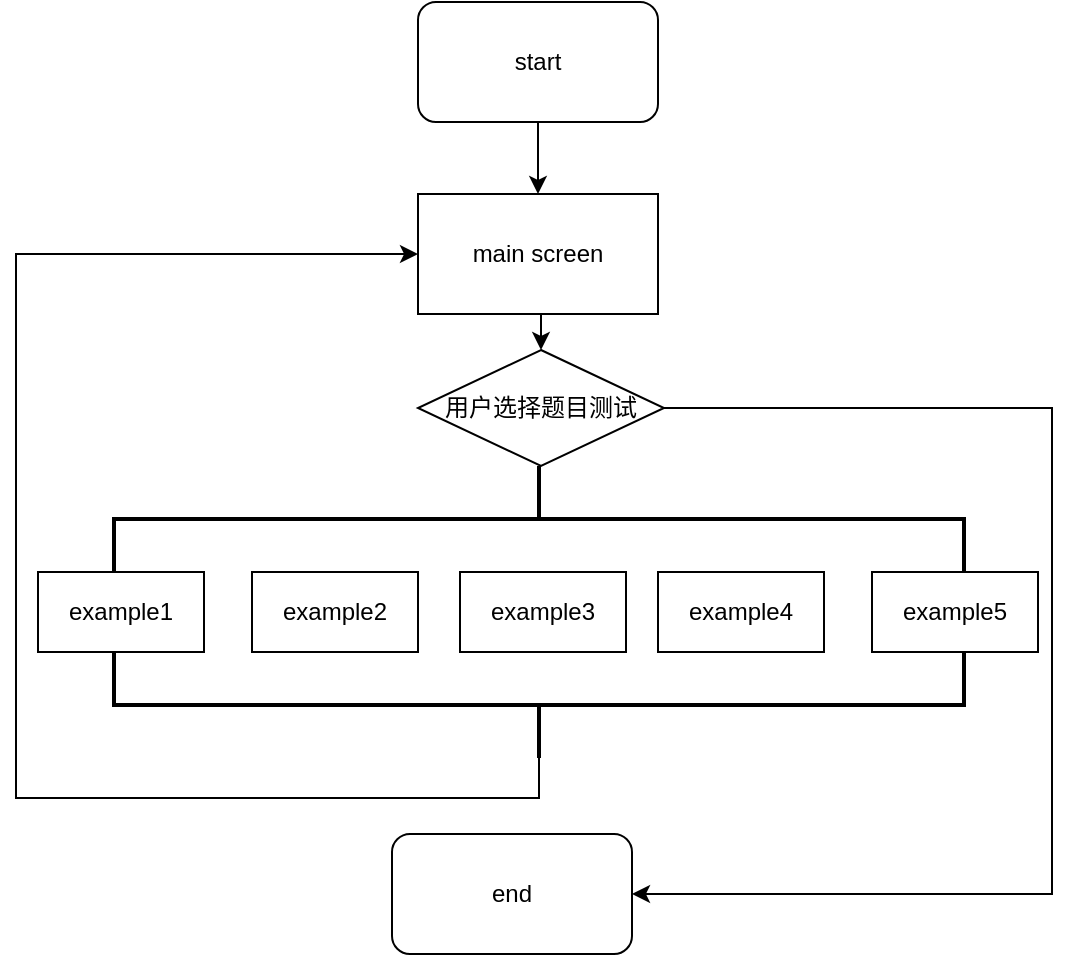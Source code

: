 <mxfile version="16.0.3" type="github">
  <diagram name="Page-1" id="74e2e168-ea6b-b213-b513-2b3c1d86103e">
    <mxGraphModel dx="1411" dy="686" grid="0" gridSize="10" guides="1" tooltips="1" connect="1" arrows="1" fold="1" page="1" pageScale="1" pageWidth="1100" pageHeight="850" background="none" math="0" shadow="0">
      <root>
        <mxCell id="0" />
        <mxCell id="1" parent="0" />
        <mxCell id="UJpSf2f_OjT0jbmLjyZQ-4" style="edgeStyle=orthogonalEdgeStyle;rounded=0;orthogonalLoop=1;jettySize=auto;html=1;exitX=0.5;exitY=1;exitDx=0;exitDy=0;entryX=0.5;entryY=0;entryDx=0;entryDy=0;" edge="1" parent="1" source="UJpSf2f_OjT0jbmLjyZQ-1" target="UJpSf2f_OjT0jbmLjyZQ-3">
          <mxGeometry relative="1" as="geometry" />
        </mxCell>
        <mxCell id="UJpSf2f_OjT0jbmLjyZQ-1" value="start&lt;br&gt;" style="rounded=1;whiteSpace=wrap;html=1;" vertex="1" parent="1">
          <mxGeometry x="438" y="30" width="120" height="60" as="geometry" />
        </mxCell>
        <mxCell id="UJpSf2f_OjT0jbmLjyZQ-15" style="edgeStyle=orthogonalEdgeStyle;rounded=0;orthogonalLoop=1;jettySize=auto;html=1;exitX=0.5;exitY=1;exitDx=0;exitDy=0;entryX=0.5;entryY=0;entryDx=0;entryDy=0;" edge="1" parent="1" source="UJpSf2f_OjT0jbmLjyZQ-3" target="UJpSf2f_OjT0jbmLjyZQ-14">
          <mxGeometry relative="1" as="geometry" />
        </mxCell>
        <mxCell id="UJpSf2f_OjT0jbmLjyZQ-3" value="main screen" style="whiteSpace=wrap;html=1;" vertex="1" parent="1">
          <mxGeometry x="438" y="126" width="120" height="60" as="geometry" />
        </mxCell>
        <mxCell id="UJpSf2f_OjT0jbmLjyZQ-5" value="example1" style="whiteSpace=wrap;html=1;" vertex="1" parent="1">
          <mxGeometry x="248" y="315" width="83" height="40" as="geometry" />
        </mxCell>
        <mxCell id="UJpSf2f_OjT0jbmLjyZQ-10" value="&lt;span&gt;example5&lt;/span&gt;" style="whiteSpace=wrap;html=1;" vertex="1" parent="1">
          <mxGeometry x="665" y="315" width="83" height="40" as="geometry" />
        </mxCell>
        <mxCell id="UJpSf2f_OjT0jbmLjyZQ-11" value="&lt;span&gt;example2&lt;/span&gt;" style="whiteSpace=wrap;html=1;" vertex="1" parent="1">
          <mxGeometry x="355" y="315" width="83" height="40" as="geometry" />
        </mxCell>
        <mxCell id="UJpSf2f_OjT0jbmLjyZQ-12" value="&lt;span&gt;example4&lt;/span&gt;" style="whiteSpace=wrap;html=1;" vertex="1" parent="1">
          <mxGeometry x="558" y="315" width="83" height="40" as="geometry" />
        </mxCell>
        <mxCell id="UJpSf2f_OjT0jbmLjyZQ-13" value="&lt;span&gt;example3&lt;/span&gt;" style="whiteSpace=wrap;html=1;" vertex="1" parent="1">
          <mxGeometry x="459" y="315" width="83" height="40" as="geometry" />
        </mxCell>
        <mxCell id="UJpSf2f_OjT0jbmLjyZQ-26" style="edgeStyle=orthogonalEdgeStyle;rounded=0;orthogonalLoop=1;jettySize=auto;html=1;exitX=1;exitY=0.5;exitDx=0;exitDy=0;entryX=1;entryY=0.5;entryDx=0;entryDy=0;" edge="1" parent="1" source="UJpSf2f_OjT0jbmLjyZQ-14" target="UJpSf2f_OjT0jbmLjyZQ-27">
          <mxGeometry relative="1" as="geometry">
            <mxPoint x="787.614" y="535.576" as="targetPoint" />
            <Array as="points">
              <mxPoint x="755" y="233" />
              <mxPoint x="755" y="476" />
            </Array>
          </mxGeometry>
        </mxCell>
        <mxCell id="UJpSf2f_OjT0jbmLjyZQ-14" value="用户选择题目测试" style="rhombus;whiteSpace=wrap;html=1;" vertex="1" parent="1">
          <mxGeometry x="438" y="204" width="123" height="58" as="geometry" />
        </mxCell>
        <mxCell id="UJpSf2f_OjT0jbmLjyZQ-19" value="" style="strokeWidth=2;html=1;shape=mxgraph.flowchart.annotation_2;align=left;labelPosition=right;pointerEvents=1;direction=south;" vertex="1" parent="1">
          <mxGeometry x="286" y="262" width="425" height="53" as="geometry" />
        </mxCell>
        <mxCell id="UJpSf2f_OjT0jbmLjyZQ-25" style="edgeStyle=orthogonalEdgeStyle;rounded=0;orthogonalLoop=1;jettySize=auto;html=1;exitX=0;exitY=0.5;exitDx=0;exitDy=0;exitPerimeter=0;entryX=0;entryY=0.5;entryDx=0;entryDy=0;" edge="1" parent="1" source="UJpSf2f_OjT0jbmLjyZQ-20" target="UJpSf2f_OjT0jbmLjyZQ-3">
          <mxGeometry relative="1" as="geometry">
            <Array as="points">
              <mxPoint x="499" y="428" />
              <mxPoint x="237" y="428" />
              <mxPoint x="237" y="156" />
            </Array>
          </mxGeometry>
        </mxCell>
        <mxCell id="UJpSf2f_OjT0jbmLjyZQ-20" value="" style="strokeWidth=2;html=1;shape=mxgraph.flowchart.annotation_2;align=left;labelPosition=right;pointerEvents=1;direction=north;" vertex="1" parent="1">
          <mxGeometry x="286" y="355" width="425" height="53" as="geometry" />
        </mxCell>
        <mxCell id="UJpSf2f_OjT0jbmLjyZQ-27" value="end" style="rounded=1;whiteSpace=wrap;html=1;" vertex="1" parent="1">
          <mxGeometry x="425" y="446" width="120" height="60" as="geometry" />
        </mxCell>
      </root>
    </mxGraphModel>
  </diagram>
</mxfile>
